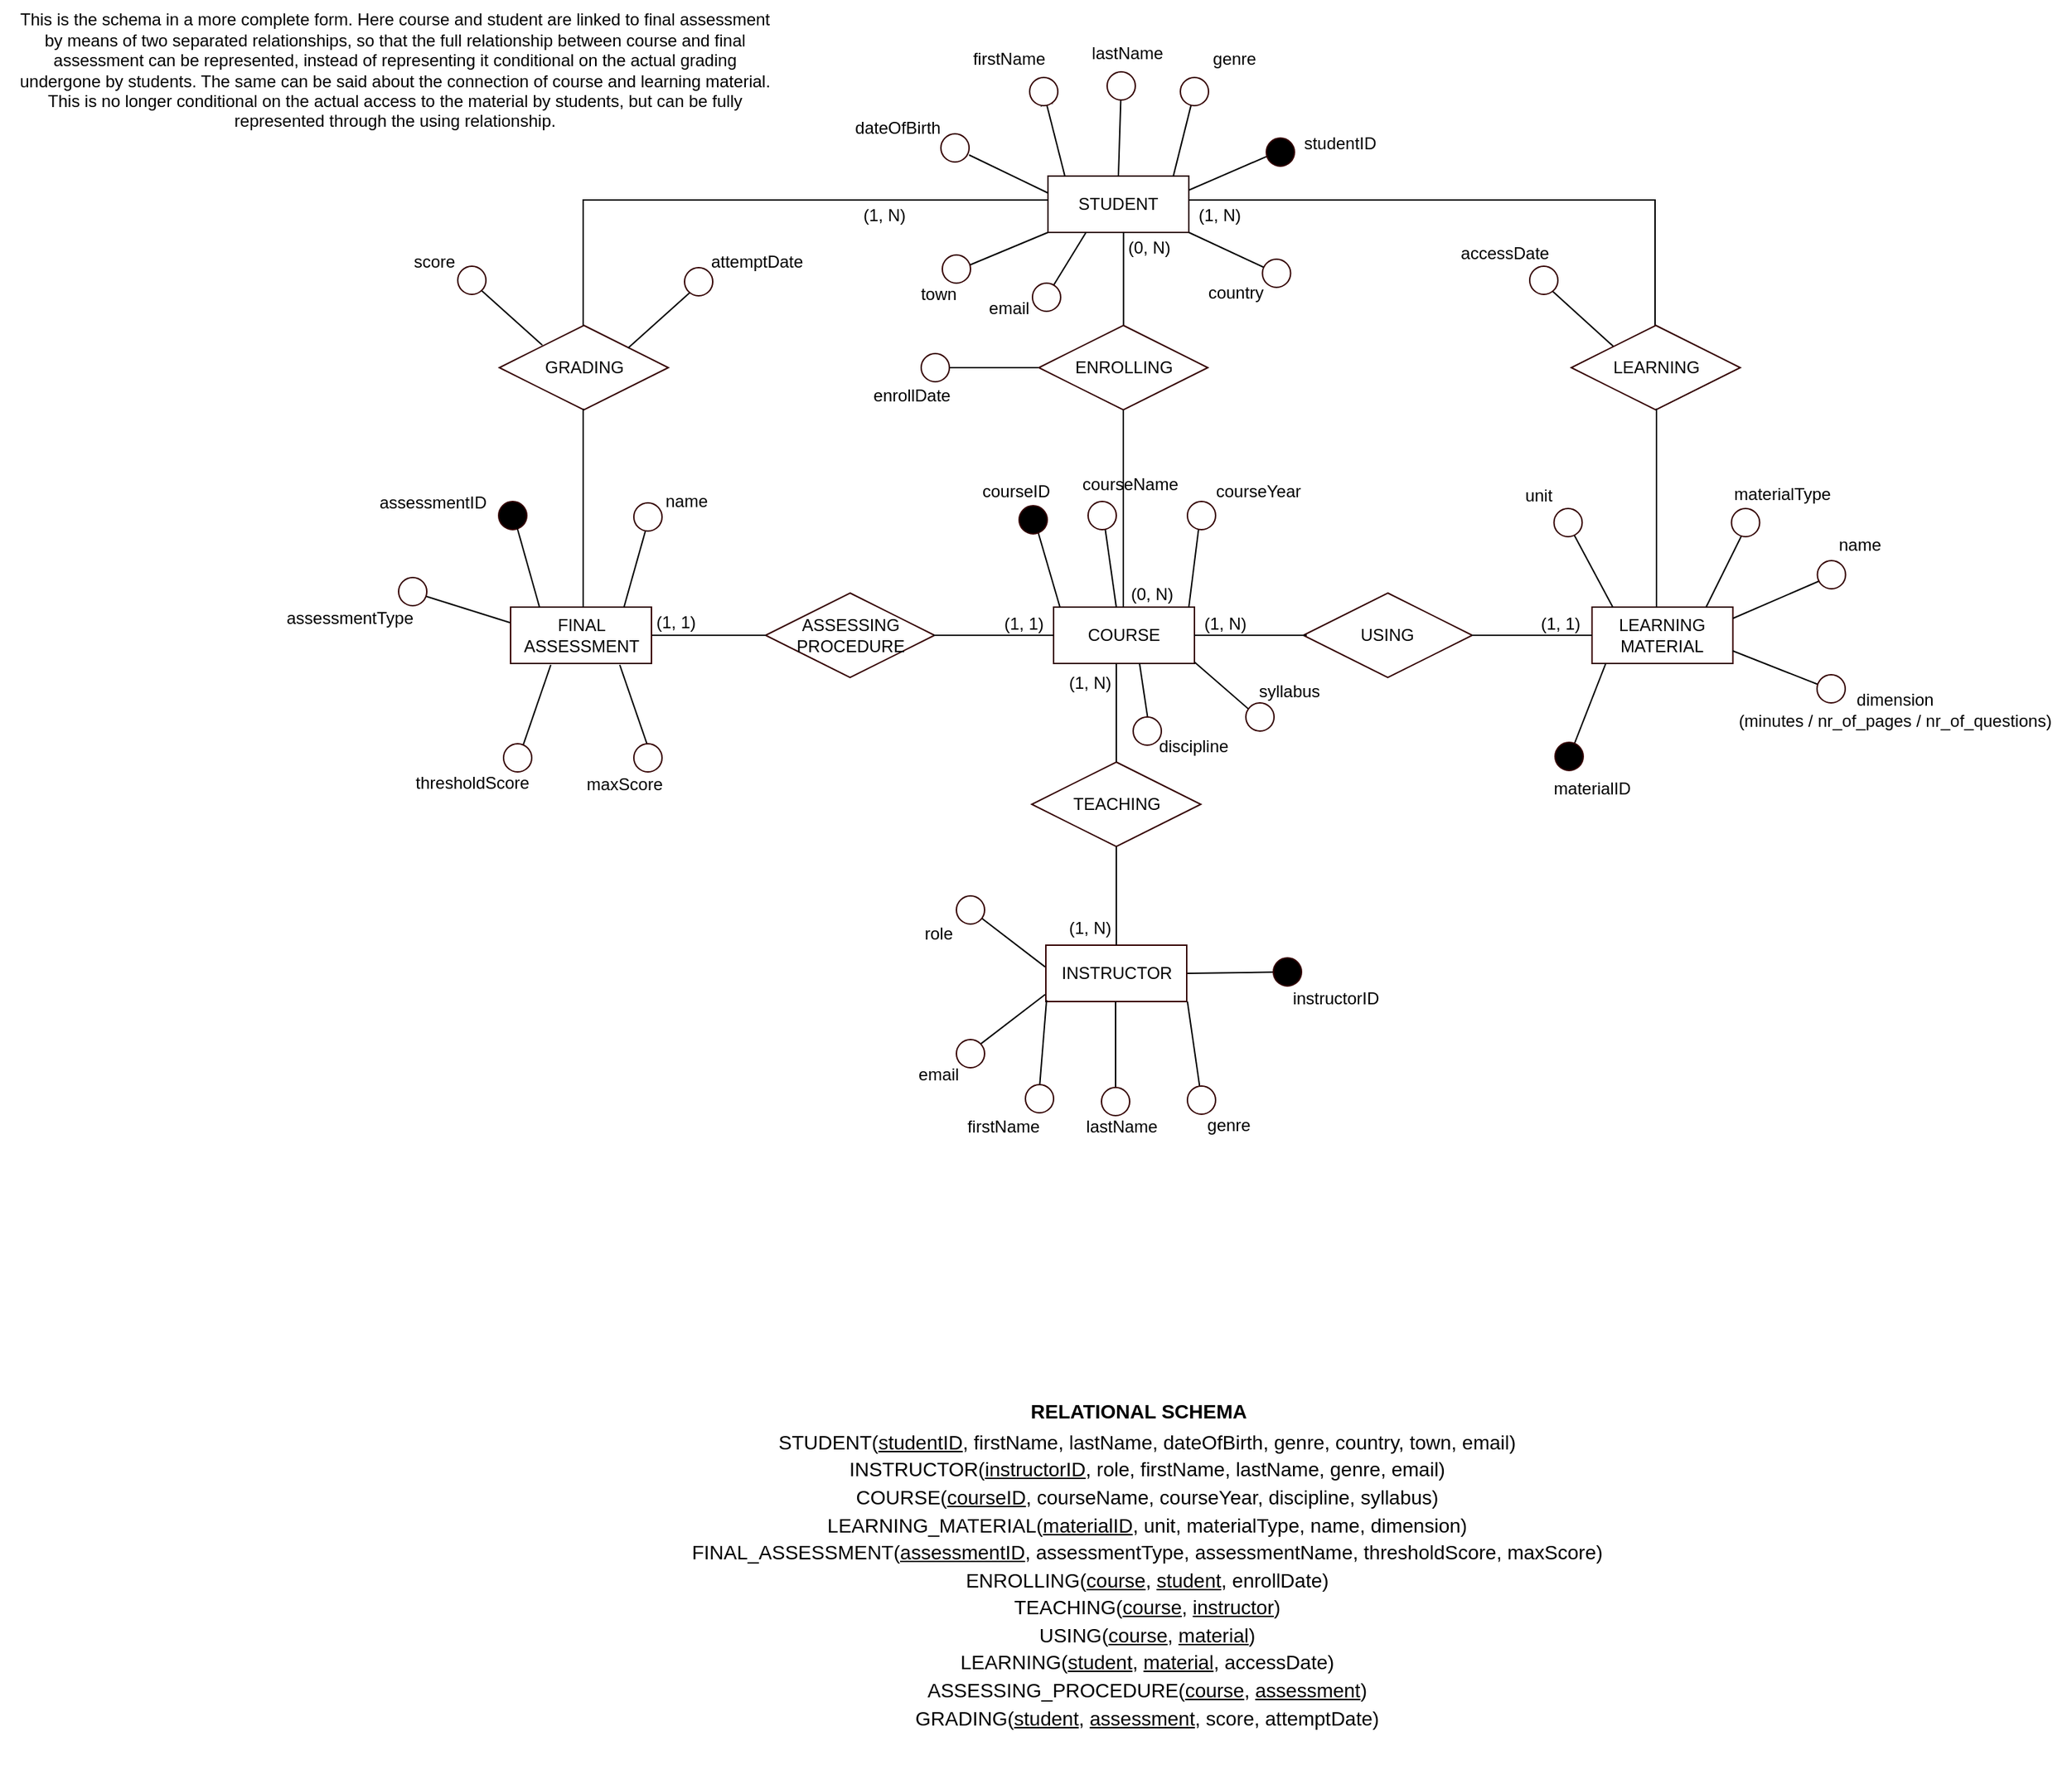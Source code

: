 <mxfile version="21.6.3" type="device">
  <diagram id="R2lEEEUBdFMjLlhIrx00" name="Page-1">
    <mxGraphModel dx="1874" dy="-2529" grid="1" gridSize="10" guides="1" tooltips="1" connect="1" arrows="1" fold="1" page="1" pageScale="1" pageWidth="850" pageHeight="1100" background="none" math="0" shadow="0" extFonts="Permanent Marker^https://fonts.googleapis.com/css?family=Permanent+Marker">
      <root>
        <mxCell id="0" />
        <mxCell id="1" parent="0" />
        <mxCell id="5ZSzfDrvXd6z9-84WiZO-423" value="&lt;p style=&quot;line-height: 140%;&quot;&gt;STUDENT(&lt;u&gt;studentID&lt;/u&gt;,&amp;nbsp;firstName, lastName, dateOfBirth, genre, country, town, email)&lt;br&gt;INSTRUCTOR(&lt;u&gt;instructorID&lt;/u&gt;, role, firstName, lastName, genre, email)&lt;br&gt;COURSE(&lt;u&gt;courseID&lt;/u&gt;,&amp;nbsp;courseName, courseYear, discipline, syllabus)&lt;br&gt;LEARNING_MATERIAL(&lt;u&gt;materialID&lt;/u&gt;, unit, materialType,&amp;nbsp;&lt;span style=&quot;border-color: var(--border-color);&quot;&gt;name&lt;/span&gt;, dimension)&lt;br&gt;FINAL_ASSESSMENT(&lt;u style=&quot;border-color: var(--border-color);&quot;&gt;assessmentID&lt;/u&gt;,&amp;nbsp;assessmentType, assessmentName, thresholdScore, maxScore)&lt;br style=&quot;border-color: var(--border-color);&quot;&gt;ENROLLING(&lt;u&gt;course&lt;/u&gt;, &lt;u&gt;student&lt;/u&gt;, enrollDate)&lt;br&gt;TEACHING(&lt;u style=&quot;border-color: var(--border-color);&quot;&gt;course&lt;/u&gt;,&amp;nbsp;&lt;u style=&quot;border-color: var(--border-color);&quot;&gt;instructor&lt;/u&gt;)&lt;br style=&quot;border-color: var(--border-color);&quot;&gt;USING(&lt;u style=&quot;border-color: var(--border-color);&quot;&gt;course&lt;/u&gt;,&amp;nbsp;&lt;u style=&quot;border-color: var(--border-color);&quot;&gt;material&lt;/u&gt;)&lt;br style=&quot;border-color: var(--border-color);&quot;&gt;LEARNING(&lt;u&gt;student&lt;/u&gt;,&amp;nbsp;&lt;u&gt;material&lt;/u&gt;, accessDate)&lt;br style=&quot;border-color: var(--border-color);&quot;&gt;ASSESSING_PROCEDURE(&lt;u style=&quot;border-color: var(--border-color);&quot;&gt;course&lt;/u&gt;,&amp;nbsp;&lt;u style=&quot;border-color: var(--border-color);&quot;&gt;assessment&lt;/u&gt;)&lt;br style=&quot;border-color: var(--border-color);&quot;&gt;GRADING(&lt;u&gt;student&lt;/u&gt;, &lt;u&gt;assessment&lt;/u&gt;, score, attemptDate)&lt;/p&gt;" style="text;html=1;align=center;verticalAlign=middle;resizable=0;points=[];autosize=1;strokeColor=none;fillColor=none;fontSize=14;" parent="1" vertex="1">
          <mxGeometry x="-316" y="4331" width="670" height="260" as="geometry" />
        </mxCell>
        <mxCell id="5ZSzfDrvXd6z9-84WiZO-424" value="&lt;b&gt;RELATIONAL SCHEMA&lt;/b&gt;" style="text;html=1;align=center;verticalAlign=middle;resizable=0;points=[];autosize=1;strokeColor=none;fillColor=none;fontSize=14;" parent="1" vertex="1">
          <mxGeometry x="-77" y="4326" width="180" height="30" as="geometry" />
        </mxCell>
        <mxCell id="jdJjMoXnhpKhU1enP921-1" value="FINAL ASSESSMENT" style="whiteSpace=wrap;html=1;align=center;shadow=0;sketch=0;fillStyle=solid;strokeColor=#330000;strokeWidth=1;fillColor=#FFFFFF;" parent="1" vertex="1">
          <mxGeometry x="-432.5" y="3770" width="100" height="40" as="geometry" />
        </mxCell>
        <mxCell id="jdJjMoXnhpKhU1enP921-2" value="STUDENT" style="whiteSpace=wrap;html=1;align=center;shadow=0;sketch=0;fillStyle=solid;strokeColor=#330000;strokeWidth=1;fillColor=#FFFFFF;" parent="1" vertex="1">
          <mxGeometry x="-51" y="3464" width="100" height="40" as="geometry" />
        </mxCell>
        <mxCell id="jdJjMoXnhpKhU1enP921-3" value="ASSESSING PROCEDURE" style="shape=rhombus;perimeter=rhombusPerimeter;whiteSpace=wrap;html=1;align=center;shadow=0;sketch=0;fillStyle=solid;strokeColor=#330000;strokeWidth=1;fillColor=#FFFFFF;" parent="1" vertex="1">
          <mxGeometry x="-251.5" y="3760" width="120" height="60" as="geometry" />
        </mxCell>
        <mxCell id="jdJjMoXnhpKhU1enP921-4" value="" style="endArrow=none;html=1;rounded=0;sourcePerimeterSpacing=0;" parent="1" edge="1">
          <mxGeometry relative="1" as="geometry">
            <mxPoint x="-251" y="3790" as="sourcePoint" />
            <mxPoint x="-332" y="3790" as="targetPoint" />
          </mxGeometry>
        </mxCell>
        <mxCell id="jdJjMoXnhpKhU1enP921-5" value="(1, 1)" style="resizable=0;html=1;align=left;verticalAlign=bottom;shadow=0;sketch=0;fillStyle=solid;strokeColor=#330000;strokeWidth=1;fillColor=#FFFFFF;" parent="jdJjMoXnhpKhU1enP921-4" connectable="0" vertex="1">
          <mxGeometry x="-1" relative="1" as="geometry">
            <mxPoint x="-80" y="-1" as="offset" />
          </mxGeometry>
        </mxCell>
        <mxCell id="jdJjMoXnhpKhU1enP921-6" value="COURSE" style="whiteSpace=wrap;html=1;align=center;shadow=0;sketch=0;fillStyle=solid;strokeColor=#330000;strokeWidth=1;fillColor=#FFFFFF;" parent="1" vertex="1">
          <mxGeometry x="-47" y="3770" width="100" height="40" as="geometry" />
        </mxCell>
        <mxCell id="jdJjMoXnhpKhU1enP921-7" value="" style="endArrow=none;html=1;rounded=0;" parent="1" edge="1">
          <mxGeometry relative="1" as="geometry">
            <mxPoint x="-132.5" y="3790" as="sourcePoint" />
            <mxPoint x="-47" y="3790" as="targetPoint" />
          </mxGeometry>
        </mxCell>
        <mxCell id="jdJjMoXnhpKhU1enP921-8" value="(1, 1)" style="resizable=0;html=1;align=left;verticalAlign=bottom;shadow=0;sketch=0;fillStyle=solid;strokeColor=#330000;strokeWidth=1;fillColor=#FFFFFF;" parent="jdJjMoXnhpKhU1enP921-7" connectable="0" vertex="1">
          <mxGeometry x="-1" relative="1" as="geometry">
            <mxPoint x="48" as="offset" />
          </mxGeometry>
        </mxCell>
        <mxCell id="jdJjMoXnhpKhU1enP921-9" value="" style="endArrow=none;html=1;rounded=0;" parent="1" edge="1">
          <mxGeometry width="50" height="50" relative="1" as="geometry">
            <mxPoint x="-11" y="3710" as="sourcePoint" />
            <mxPoint x="-2.5" y="3770" as="targetPoint" />
          </mxGeometry>
        </mxCell>
        <mxCell id="jdJjMoXnhpKhU1enP921-10" value="" style="ellipse;whiteSpace=wrap;html=1;aspect=fixed;shadow=0;sketch=0;fillStyle=solid;strokeColor=#330000;strokeWidth=1;fillColor=#FFFFFF;flipV=0;flipH=1;perimeterSpacing=0;" parent="1" vertex="1">
          <mxGeometry x="-22.5" y="3695" width="20" height="20" as="geometry" />
        </mxCell>
        <mxCell id="jdJjMoXnhpKhU1enP921-11" value="LEARNING MATERIAL" style="whiteSpace=wrap;html=1;align=center;shadow=0;sketch=0;fillStyle=solid;strokeColor=#330000;strokeWidth=1;fillColor=#FFFFFF;" parent="1" vertex="1">
          <mxGeometry x="335.25" y="3770" width="100" height="40" as="geometry" />
        </mxCell>
        <mxCell id="jdJjMoXnhpKhU1enP921-12" value="USING" style="shape=rhombus;perimeter=rhombusPerimeter;whiteSpace=wrap;html=1;align=center;shadow=0;sketch=0;fillStyle=solid;strokeColor=#330000;strokeWidth=1;fillColor=#FFFFFF;" parent="1" vertex="1">
          <mxGeometry x="130.25" y="3760" width="120" height="60" as="geometry" />
        </mxCell>
        <mxCell id="jdJjMoXnhpKhU1enP921-13" value="" style="endArrow=none;html=1;rounded=0;" parent="1" edge="1">
          <mxGeometry relative="1" as="geometry">
            <mxPoint x="52.75" y="3790" as="sourcePoint" />
            <mxPoint x="132.75" y="3790" as="targetPoint" />
          </mxGeometry>
        </mxCell>
        <mxCell id="jdJjMoXnhpKhU1enP921-14" value="(1, N)" style="resizable=0;html=1;align=left;verticalAlign=bottom;shadow=0;sketch=0;fillStyle=solid;strokeColor=#330000;strokeWidth=1;fillColor=#FFFFFF;" parent="jdJjMoXnhpKhU1enP921-13" connectable="0" vertex="1">
          <mxGeometry x="-1" relative="1" as="geometry">
            <mxPoint x="5" as="offset" />
          </mxGeometry>
        </mxCell>
        <mxCell id="jdJjMoXnhpKhU1enP921-15" value="" style="endArrow=none;html=1;rounded=0;" parent="1" edge="1">
          <mxGeometry relative="1" as="geometry">
            <mxPoint x="249.75" y="3790" as="sourcePoint" />
            <mxPoint x="335.25" y="3790" as="targetPoint" />
          </mxGeometry>
        </mxCell>
        <mxCell id="jdJjMoXnhpKhU1enP921-16" value="(1, 1)" style="resizable=0;html=1;align=left;verticalAlign=bottom;shadow=0;sketch=0;fillStyle=solid;strokeColor=#330000;strokeWidth=1;fillColor=#FFFFFF;" parent="jdJjMoXnhpKhU1enP921-15" connectable="0" vertex="1">
          <mxGeometry x="-1" relative="1" as="geometry">
            <mxPoint x="47" as="offset" />
          </mxGeometry>
        </mxCell>
        <mxCell id="jdJjMoXnhpKhU1enP921-19" value="materialType" style="text;html=1;align=center;verticalAlign=middle;resizable=0;points=[];autosize=1;strokeColor=none;fillColor=none;" parent="1" vertex="1">
          <mxGeometry x="425" y="3675" width="90" height="30" as="geometry" />
        </mxCell>
        <mxCell id="jdJjMoXnhpKhU1enP921-20" value="" style="edgeStyle=none;rounded=0;orthogonalLoop=1;jettySize=auto;html=1;exitX=0.75;exitY=0;exitDx=0;exitDy=0;endArrow=none;" parent="1" edge="1">
          <mxGeometry relative="1" as="geometry">
            <mxPoint x="500" y="3750" as="targetPoint" />
            <mxPoint x="435.25" y="3778" as="sourcePoint" />
          </mxGeometry>
        </mxCell>
        <mxCell id="jdJjMoXnhpKhU1enP921-21" value="" style="ellipse;whiteSpace=wrap;html=1;fillColor=#FFFFFF;strokeColor=#330000;shadow=0;sketch=0;fillStyle=solid;strokeWidth=1;" parent="1" vertex="1">
          <mxGeometry x="495.25" y="3737" width="20" height="20" as="geometry" />
        </mxCell>
        <mxCell id="jdJjMoXnhpKhU1enP921-23" value="name" style="text;html=1;align=center;verticalAlign=middle;resizable=0;points=[];autosize=1;strokeColor=none;fillColor=none;" parent="1" vertex="1">
          <mxGeometry x="500" y="3711" width="50" height="30" as="geometry" />
        </mxCell>
        <mxCell id="jdJjMoXnhpKhU1enP921-24" value="" style="endArrow=none;html=1;rounded=0;" parent="1" edge="1">
          <mxGeometry relative="1" as="geometry">
            <mxPoint x="2.66" y="3504" as="sourcePoint" />
            <mxPoint x="2.66" y="3580" as="targetPoint" />
          </mxGeometry>
        </mxCell>
        <mxCell id="jdJjMoXnhpKhU1enP921-25" value="(0, N)" style="resizable=0;html=1;align=left;verticalAlign=bottom;shadow=0;sketch=0;fillStyle=solid;strokeColor=#330000;strokeWidth=1;fillColor=#FFFFFF;" parent="jdJjMoXnhpKhU1enP921-24" connectable="0" vertex="1">
          <mxGeometry x="-1" relative="1" as="geometry">
            <mxPoint x="1" y="19" as="offset" />
          </mxGeometry>
        </mxCell>
        <mxCell id="jdJjMoXnhpKhU1enP921-26" value="" style="endArrow=none;html=1;rounded=0;entryX=0;entryY=0;entryDx=0;entryDy=0;exitX=1;exitY=0.25;exitDx=0;exitDy=0;" parent="1" source="jdJjMoXnhpKhU1enP921-2" edge="1">
          <mxGeometry width="50" height="50" relative="1" as="geometry">
            <mxPoint x="49" y="3485" as="sourcePoint" />
            <mxPoint x="106.929" y="3448.929" as="targetPoint" />
          </mxGeometry>
        </mxCell>
        <mxCell id="jdJjMoXnhpKhU1enP921-28" value="studentID" style="text;html=1;align=center;verticalAlign=middle;resizable=0;points=[];autosize=1;strokeColor=none;fillColor=none;flipV=1;" parent="1" vertex="1">
          <mxGeometry x="121.25" y="3425.55" width="70" height="30" as="geometry" />
        </mxCell>
        <mxCell id="jdJjMoXnhpKhU1enP921-37" value="dimension&lt;br style=&quot;border-color: var(--border-color);&quot;&gt;(minutes /&amp;nbsp;nr_of_pages / nr_of_questions)" style="text;html=1;align=center;verticalAlign=middle;resizable=0;points=[];autosize=1;strokeColor=none;fillColor=none;flipV=1;" parent="1" vertex="1">
          <mxGeometry x="425" y="3823" width="250" height="40" as="geometry" />
        </mxCell>
        <mxCell id="jdJjMoXnhpKhU1enP921-38" value="" style="edgeStyle=none;rounded=0;orthogonalLoop=1;jettySize=auto;html=1;exitX=0.75;exitY=0;exitDx=0;exitDy=0;endArrow=none;" parent="1" edge="1">
          <mxGeometry relative="1" as="geometry">
            <mxPoint x="501" y="3827.0" as="targetPoint" />
            <mxPoint x="435" y="3801.0" as="sourcePoint" />
          </mxGeometry>
        </mxCell>
        <mxCell id="jdJjMoXnhpKhU1enP921-45" value="" style="endArrow=none;html=1;rounded=0;" parent="1" edge="1">
          <mxGeometry width="50" height="50" relative="1" as="geometry">
            <mxPoint x="49" y="3770" as="sourcePoint" />
            <mxPoint x="56" y="3714" as="targetPoint" />
          </mxGeometry>
        </mxCell>
        <mxCell id="jdJjMoXnhpKhU1enP921-46" value="" style="ellipse;whiteSpace=wrap;html=1;aspect=fixed;shadow=0;sketch=0;fillStyle=solid;strokeColor=#330000;strokeWidth=1;fillColor=#FFFFFF;" parent="1" vertex="1">
          <mxGeometry x="48" y="3695" width="20" height="20" as="geometry" />
        </mxCell>
        <mxCell id="jdJjMoXnhpKhU1enP921-47" value="courseYear" style="text;html=1;align=center;verticalAlign=middle;resizable=0;points=[];autosize=1;strokeColor=none;fillColor=none;" parent="1" vertex="1">
          <mxGeometry x="58" y="3673" width="80" height="30" as="geometry" />
        </mxCell>
        <mxCell id="jdJjMoXnhpKhU1enP921-51" value="assessmentType" style="text;html=1;align=center;verticalAlign=middle;resizable=0;points=[];autosize=1;strokeColor=none;fillColor=none;" parent="1" vertex="1">
          <mxGeometry x="-602" y="3763" width="110" height="30" as="geometry" />
        </mxCell>
        <mxCell id="jdJjMoXnhpKhU1enP921-52" value="attemptDate" style="text;html=1;align=center;verticalAlign=middle;resizable=0;points=[];autosize=1;strokeColor=none;fillColor=none;" parent="1" vertex="1">
          <mxGeometry x="-303" y="3510" width="90" height="30" as="geometry" />
        </mxCell>
        <mxCell id="jdJjMoXnhpKhU1enP921-55" value="courseName" style="text;html=1;align=center;verticalAlign=middle;resizable=0;points=[];autosize=1;strokeColor=none;fillColor=none;" parent="1" vertex="1">
          <mxGeometry x="-38" y="3668" width="90" height="30" as="geometry" />
        </mxCell>
        <mxCell id="jdJjMoXnhpKhU1enP921-56" value="INSTRUCTOR" style="whiteSpace=wrap;html=1;align=center;shadow=0;sketch=0;fillStyle=solid;strokeColor=#330000;strokeWidth=1;fillColor=#FFFFFF;" parent="1" vertex="1">
          <mxGeometry x="-52.5" y="4010" width="100" height="40" as="geometry" />
        </mxCell>
        <mxCell id="jdJjMoXnhpKhU1enP921-57" value="TEACHING" style="shape=rhombus;perimeter=rhombusPerimeter;whiteSpace=wrap;html=1;align=center;shadow=0;sketch=0;fillStyle=solid;strokeColor=#330000;strokeWidth=1;fillColor=#FFFFFF;" parent="1" vertex="1">
          <mxGeometry x="-62.5" y="3880" width="120" height="60" as="geometry" />
        </mxCell>
        <mxCell id="jdJjMoXnhpKhU1enP921-58" value="" style="endArrow=none;html=1;rounded=0;" parent="1" edge="1">
          <mxGeometry relative="1" as="geometry">
            <mxPoint x="-2.5" y="3810" as="sourcePoint" />
            <mxPoint x="-2.5" y="3880" as="targetPoint" />
          </mxGeometry>
        </mxCell>
        <mxCell id="jdJjMoXnhpKhU1enP921-59" value="" style="endArrow=none;html=1;rounded=0;" parent="1" edge="1">
          <mxGeometry relative="1" as="geometry">
            <mxPoint x="-2.5" y="3940" as="sourcePoint" />
            <mxPoint x="-2.5" y="4010" as="targetPoint" />
          </mxGeometry>
        </mxCell>
        <mxCell id="jdJjMoXnhpKhU1enP921-62" value="syllabus" style="text;html=1;align=center;verticalAlign=middle;resizable=0;points=[];autosize=1;strokeColor=none;fillColor=none;" parent="1" vertex="1">
          <mxGeometry x="85" y="3815" width="70" height="30" as="geometry" />
        </mxCell>
        <mxCell id="jdJjMoXnhpKhU1enP921-63" value="firstName" style="text;html=1;align=center;verticalAlign=middle;resizable=0;points=[];autosize=1;strokeColor=none;fillColor=none;flipV=1;" parent="1" vertex="1">
          <mxGeometry x="-118" y="4124" width="70" height="30" as="geometry" />
        </mxCell>
        <mxCell id="jdJjMoXnhpKhU1enP921-64" value="" style="edgeStyle=none;rounded=0;orthogonalLoop=1;jettySize=auto;html=1;exitX=0.75;exitY=0;exitDx=0;exitDy=0;endArrow=none;" parent="1" edge="1">
          <mxGeometry relative="1" as="geometry">
            <mxPoint x="58.939" y="4073.138" as="targetPoint" />
            <mxPoint x="58" y="4073.975" as="sourcePoint" />
          </mxGeometry>
        </mxCell>
        <mxCell id="jdJjMoXnhpKhU1enP921-65" value="genre" style="text;html=1;align=center;verticalAlign=middle;resizable=0;points=[];autosize=1;strokeColor=none;fillColor=none;flipV=1;" parent="1" vertex="1">
          <mxGeometry x="52" y="4123" width="50" height="30" as="geometry" />
        </mxCell>
        <mxCell id="jdJjMoXnhpKhU1enP921-66" value="" style="edgeStyle=none;rounded=0;orthogonalLoop=1;jettySize=auto;html=1;endArrow=none;" parent="1" edge="1">
          <mxGeometry relative="1" as="geometry">
            <mxPoint x="-3" y="4114" as="targetPoint" />
            <mxPoint x="-3" y="4050" as="sourcePoint" />
          </mxGeometry>
        </mxCell>
        <mxCell id="jdJjMoXnhpKhU1enP921-67" value="" style="ellipse;whiteSpace=wrap;html=1;fillColor=#FFFFFF;strokeColor=#330000;shadow=0;sketch=0;fillStyle=solid;strokeWidth=1;flipV=1;" parent="1" vertex="1">
          <mxGeometry x="-13" y="4111" width="20" height="20" as="geometry" />
        </mxCell>
        <mxCell id="jdJjMoXnhpKhU1enP921-68" value="lastName" style="text;html=1;align=center;verticalAlign=middle;resizable=0;points=[];autosize=1;strokeColor=none;fillColor=none;flipV=1;" parent="1" vertex="1">
          <mxGeometry x="-34" y="4124" width="70" height="30" as="geometry" />
        </mxCell>
        <mxCell id="jdJjMoXnhpKhU1enP921-69" value="" style="edgeStyle=none;rounded=0;orthogonalLoop=1;jettySize=auto;html=1;exitX=0.75;exitY=0;exitDx=0;exitDy=0;endArrow=none;entryX=0;entryY=0;entryDx=0;entryDy=0;" parent="1" edge="1">
          <mxGeometry relative="1" as="geometry">
            <mxPoint x="-57.071" y="4111.929" as="targetPoint" />
            <mxPoint x="-52" y="4049" as="sourcePoint" />
          </mxGeometry>
        </mxCell>
        <mxCell id="jdJjMoXnhpKhU1enP921-70" value="" style="ellipse;whiteSpace=wrap;html=1;fillColor=#FFFFFF;strokeColor=#330000;shadow=0;sketch=0;fillStyle=solid;strokeWidth=1;flipV=1;" parent="1" vertex="1">
          <mxGeometry x="-67" y="4109" width="20" height="20" as="geometry" />
        </mxCell>
        <mxCell id="jdJjMoXnhpKhU1enP921-71" value="" style="edgeStyle=none;rounded=0;orthogonalLoop=1;jettySize=auto;html=1;exitX=0.75;exitY=0;exitDx=0;exitDy=0;endArrow=none;entryX=1;entryY=0;entryDx=0;entryDy=0;" parent="1" edge="1">
          <mxGeometry relative="1" as="geometry">
            <mxPoint x="57.071" y="4112.929" as="targetPoint" />
            <mxPoint x="48" y="4050" as="sourcePoint" />
          </mxGeometry>
        </mxCell>
        <mxCell id="jdJjMoXnhpKhU1enP921-72" value="" style="ellipse;whiteSpace=wrap;html=1;fillColor=#FFFFFF;strokeColor=#330000;shadow=0;sketch=0;fillStyle=solid;strokeWidth=1;flipV=1;" parent="1" vertex="1">
          <mxGeometry x="48" y="4110" width="20" height="20" as="geometry" />
        </mxCell>
        <mxCell id="jdJjMoXnhpKhU1enP921-73" value="(1, N)" style="resizable=0;html=1;align=left;verticalAlign=bottom;shadow=0;sketch=0;fillStyle=solid;strokeColor=#330000;strokeWidth=1;fillColor=#FFFFFF;" parent="1" connectable="0" vertex="1">
          <mxGeometry x="-38" y="3832" as="geometry" />
        </mxCell>
        <mxCell id="jdJjMoXnhpKhU1enP921-74" value="(1, N)" style="resizable=0;html=1;align=left;verticalAlign=bottom;shadow=0;sketch=0;fillStyle=solid;strokeColor=#330000;strokeWidth=1;fillColor=#FFFFFF;" parent="1" connectable="0" vertex="1">
          <mxGeometry x="-38" y="4006" as="geometry" />
        </mxCell>
        <mxCell id="jdJjMoXnhpKhU1enP921-75" style="edgeStyle=none;rounded=0;orthogonalLoop=1;jettySize=auto;html=1;" parent="1" edge="1">
          <mxGeometry relative="1" as="geometry">
            <mxPoint x="-54" y="3405" as="targetPoint" />
            <mxPoint x="-39" y="3464" as="sourcePoint" />
          </mxGeometry>
        </mxCell>
        <mxCell id="jdJjMoXnhpKhU1enP921-76" value="firstName" style="text;html=1;align=center;verticalAlign=middle;resizable=0;points=[];autosize=1;strokeColor=none;fillColor=none;" parent="1" vertex="1">
          <mxGeometry x="-114" y="3366" width="70" height="30" as="geometry" />
        </mxCell>
        <mxCell id="jdJjMoXnhpKhU1enP921-79" value="" style="ellipse;whiteSpace=wrap;html=1;fillColor=#FFFFFF;strokeColor=#330000;shadow=0;sketch=0;fillStyle=solid;strokeWidth=1;" parent="1" vertex="1">
          <mxGeometry x="-64" y="3394" width="20" height="20" as="geometry" />
        </mxCell>
        <mxCell id="jdJjMoXnhpKhU1enP921-80" value="genre" style="text;html=1;align=center;verticalAlign=middle;resizable=0;points=[];autosize=1;strokeColor=none;fillColor=none;" parent="1" vertex="1">
          <mxGeometry x="56" y="3366" width="50" height="30" as="geometry" />
        </mxCell>
        <mxCell id="jdJjMoXnhpKhU1enP921-81" value="" style="edgeStyle=none;rounded=0;orthogonalLoop=1;jettySize=auto;html=1;exitX=0.75;exitY=0;exitDx=0;exitDy=0;endArrow=none;" parent="1" edge="1">
          <mxGeometry relative="1" as="geometry">
            <mxPoint x="1" y="3400" as="targetPoint" />
            <mxPoint x="-1" y="3464" as="sourcePoint" />
          </mxGeometry>
        </mxCell>
        <mxCell id="jdJjMoXnhpKhU1enP921-82" value="" style="ellipse;whiteSpace=wrap;html=1;fillColor=#FFFFFF;strokeColor=#330000;shadow=0;sketch=0;fillStyle=solid;strokeWidth=1;" parent="1" vertex="1">
          <mxGeometry x="-9" y="3390" width="20" height="20" as="geometry" />
        </mxCell>
        <mxCell id="jdJjMoXnhpKhU1enP921-83" value="lastName" style="text;html=1;align=center;verticalAlign=middle;resizable=0;points=[];autosize=1;strokeColor=none;fillColor=none;" parent="1" vertex="1">
          <mxGeometry x="-30" y="3362" width="70" height="30" as="geometry" />
        </mxCell>
        <mxCell id="jdJjMoXnhpKhU1enP921-84" value="" style="endArrow=none;html=1;rounded=0;entryX=1;entryY=0.5;entryDx=0;entryDy=0;" parent="1" edge="1">
          <mxGeometry width="50" height="50" relative="1" as="geometry">
            <mxPoint x="-51" y="3476" as="sourcePoint" />
            <mxPoint x="-107" y="3449" as="targetPoint" />
          </mxGeometry>
        </mxCell>
        <mxCell id="jdJjMoXnhpKhU1enP921-85" value="" style="endArrow=none;html=1;rounded=0;" parent="1" edge="1">
          <mxGeometry width="50" height="50" relative="1" as="geometry">
            <mxPoint x="-51" y="3504" as="sourcePoint" />
            <mxPoint x="-111" y="3529" as="targetPoint" />
          </mxGeometry>
        </mxCell>
        <mxCell id="jdJjMoXnhpKhU1enP921-86" value="" style="ellipse;whiteSpace=wrap;html=1;fillColor=#FFFFFF;strokeColor=#330000;shadow=0;sketch=0;fillStyle=solid;strokeWidth=1;" parent="1" vertex="1">
          <mxGeometry x="-126" y="3520" width="20" height="20" as="geometry" />
        </mxCell>
        <mxCell id="jdJjMoXnhpKhU1enP921-87" value="" style="endArrow=none;html=1;rounded=0;entryX=-0.014;entryY=-0.133;entryDx=0;entryDy=0;entryPerimeter=0;" parent="1" edge="1">
          <mxGeometry width="50" height="50" relative="1" as="geometry">
            <mxPoint x="106.99" y="3531" as="sourcePoint" />
            <mxPoint x="49.0" y="3503.99" as="targetPoint" />
          </mxGeometry>
        </mxCell>
        <mxCell id="jdJjMoXnhpKhU1enP921-88" value="" style="ellipse;whiteSpace=wrap;html=1;fillColor=#FFFFFF;strokeColor=#330000;shadow=0;sketch=0;fillStyle=solid;strokeWidth=1;" parent="1" vertex="1">
          <mxGeometry x="101.25" y="3523" width="20" height="20" as="geometry" />
        </mxCell>
        <mxCell id="jdJjMoXnhpKhU1enP921-89" value="" style="ellipse;whiteSpace=wrap;html=1;fillColor=#FFFFFF;strokeColor=#330000;shadow=0;sketch=0;fillStyle=solid;strokeWidth=1;" parent="1" vertex="1">
          <mxGeometry x="-127" y="3434" width="20" height="20" as="geometry" />
        </mxCell>
        <mxCell id="jdJjMoXnhpKhU1enP921-90" value="dateOfBirth" style="text;html=1;align=center;verticalAlign=middle;resizable=0;points=[];autosize=1;strokeColor=none;fillColor=none;" parent="1" vertex="1">
          <mxGeometry x="-198" y="3415" width="80" height="30" as="geometry" />
        </mxCell>
        <mxCell id="jdJjMoXnhpKhU1enP921-91" value="town" style="text;html=1;align=center;verticalAlign=middle;resizable=0;points=[];autosize=1;strokeColor=none;fillColor=none;" parent="1" vertex="1">
          <mxGeometry x="-154" y="3533" width="50" height="30" as="geometry" />
        </mxCell>
        <mxCell id="jdJjMoXnhpKhU1enP921-92" value="country" style="text;html=1;align=center;verticalAlign=middle;resizable=0;points=[];autosize=1;strokeColor=none;fillColor=none;" parent="1" vertex="1">
          <mxGeometry x="52" y="3532" width="60" height="30" as="geometry" />
        </mxCell>
        <mxCell id="jdJjMoXnhpKhU1enP921-95" value="thresholdScore" style="text;html=1;align=center;verticalAlign=middle;resizable=0;points=[];autosize=1;strokeColor=none;fillColor=none;flipH=1;" parent="1" vertex="1">
          <mxGeometry x="-510" y="3880" width="100" height="30" as="geometry" />
        </mxCell>
        <mxCell id="jdJjMoXnhpKhU1enP921-96" value="" style="edgeStyle=none;rounded=0;orthogonalLoop=1;jettySize=auto;html=1;exitX=0.421;exitY=0.667;exitDx=0;exitDy=0;endArrow=none;exitPerimeter=0;" parent="1" edge="1">
          <mxGeometry relative="1" as="geometry">
            <mxPoint x="-332.98" y="3875.02" as="targetPoint" />
            <mxPoint x="-355.0" y="3811" as="sourcePoint" />
          </mxGeometry>
        </mxCell>
        <mxCell id="jdJjMoXnhpKhU1enP921-98" value="maxScore" style="text;html=1;align=center;verticalAlign=middle;resizable=0;points=[];autosize=1;strokeColor=none;fillColor=none;flipH=1;" parent="1" vertex="1">
          <mxGeometry x="-392" y="3881" width="80" height="30" as="geometry" />
        </mxCell>
        <mxCell id="jdJjMoXnhpKhU1enP921-103" value="accessDate" style="text;html=1;align=center;verticalAlign=middle;resizable=0;points=[];autosize=1;strokeColor=none;fillColor=none;" parent="1" vertex="1">
          <mxGeometry x="228.25" y="3504" width="90" height="30" as="geometry" />
        </mxCell>
        <mxCell id="jdJjMoXnhpKhU1enP921-105" value="" style="endArrow=none;html=1;rounded=0;" parent="1" source="jdJjMoXnhpKhU1enP921-108" edge="1">
          <mxGeometry width="50" height="50" relative="1" as="geometry">
            <mxPoint x="48.0" y="4030" as="sourcePoint" />
            <mxPoint x="121.0" y="4030" as="targetPoint" />
          </mxGeometry>
        </mxCell>
        <mxCell id="jdJjMoXnhpKhU1enP921-106" value="instructorID" style="text;html=1;align=center;verticalAlign=middle;resizable=0;points=[];autosize=1;strokeColor=none;fillColor=none;" parent="1" vertex="1">
          <mxGeometry x="113" y="4033" width="80" height="30" as="geometry" />
        </mxCell>
        <mxCell id="jdJjMoXnhpKhU1enP921-107" value="" style="endArrow=none;html=1;rounded=0;" parent="1" target="jdJjMoXnhpKhU1enP921-108" edge="1">
          <mxGeometry width="50" height="50" relative="1" as="geometry">
            <mxPoint x="48.0" y="4030" as="sourcePoint" />
            <mxPoint x="121.0" y="4030" as="targetPoint" />
          </mxGeometry>
        </mxCell>
        <mxCell id="jdJjMoXnhpKhU1enP921-108" value="" style="ellipse;whiteSpace=wrap;html=1;aspect=fixed;shadow=0;sketch=0;fillStyle=solid;strokeColor=#330000;strokeWidth=1;fillColor=#000000;" parent="1" vertex="1">
          <mxGeometry x="109" y="4019" width="20" height="20" as="geometry" />
        </mxCell>
        <mxCell id="jdJjMoXnhpKhU1enP921-111" value="" style="edgeStyle=none;rounded=0;orthogonalLoop=1;jettySize=auto;html=1;endArrow=none;exitX=0;exitY=0;exitDx=0;exitDy=0;" parent="1" edge="1" source="lw8G6hBCf1MP2IIUdEaj-1">
          <mxGeometry relative="1" as="geometry">
            <mxPoint x="302" y="3541" as="targetPoint" />
            <mxPoint x="347" y="3586" as="sourcePoint" />
          </mxGeometry>
        </mxCell>
        <mxCell id="jdJjMoXnhpKhU1enP921-113" value="" style="endArrow=none;html=1;rounded=0;" parent="1" edge="1">
          <mxGeometry relative="1" as="geometry">
            <mxPoint x="-381" y="3570" as="sourcePoint" />
            <mxPoint x="-51" y="3481" as="targetPoint" />
            <Array as="points">
              <mxPoint x="-381" y="3481" />
            </Array>
          </mxGeometry>
        </mxCell>
        <mxCell id="jdJjMoXnhpKhU1enP921-114" value="" style="endArrow=none;html=1;rounded=0;" parent="1" edge="1">
          <mxGeometry relative="1" as="geometry">
            <mxPoint x="380" y="3570" as="sourcePoint" />
            <mxPoint x="49" y="3481" as="targetPoint" />
            <Array as="points">
              <mxPoint x="380" y="3481" />
            </Array>
          </mxGeometry>
        </mxCell>
        <mxCell id="jdJjMoXnhpKhU1enP921-115" value="ENROLLING" style="shape=rhombus;perimeter=rhombusPerimeter;whiteSpace=wrap;html=1;align=center;shadow=0;sketch=0;fillStyle=solid;strokeColor=#330000;strokeWidth=1;fillColor=#FFFFFF;" parent="1" vertex="1">
          <mxGeometry x="-57.5" y="3570" width="120" height="60" as="geometry" />
        </mxCell>
        <mxCell id="jdJjMoXnhpKhU1enP921-116" value="" style="endArrow=none;html=1;rounded=0;" parent="1" edge="1">
          <mxGeometry relative="1" as="geometry">
            <mxPoint x="2.5" y="3630" as="sourcePoint" />
            <mxPoint x="2.5" y="3770" as="targetPoint" />
          </mxGeometry>
        </mxCell>
        <mxCell id="jdJjMoXnhpKhU1enP921-117" value="(0, N)" style="resizable=0;html=1;align=left;verticalAlign=bottom;shadow=0;sketch=0;fillStyle=solid;strokeColor=#330000;strokeWidth=1;fillColor=#FFFFFF;" parent="1" connectable="0" vertex="1">
          <mxGeometry x="5.66" y="3769" as="geometry" />
        </mxCell>
        <mxCell id="jdJjMoXnhpKhU1enP921-118" value="(1, N)" style="resizable=0;html=1;align=left;verticalAlign=bottom;shadow=0;sketch=0;fillStyle=solid;strokeColor=#330000;strokeWidth=1;fillColor=#FFFFFF;" parent="1" connectable="0" vertex="1">
          <mxGeometry x="53.75" y="3500" as="geometry" />
        </mxCell>
        <mxCell id="jdJjMoXnhpKhU1enP921-119" value="(1, N)" style="resizable=0;html=1;align=left;verticalAlign=bottom;shadow=0;sketch=0;fillStyle=solid;strokeColor=#330000;strokeWidth=1;fillColor=#FFFFFF;" parent="1" connectable="0" vertex="1">
          <mxGeometry x="-184.25" y="3500" as="geometry" />
        </mxCell>
        <mxCell id="jdJjMoXnhpKhU1enP921-122" value="score" style="text;html=1;align=center;verticalAlign=middle;resizable=0;points=[];autosize=1;strokeColor=none;fillColor=none;" parent="1" vertex="1">
          <mxGeometry x="-512" y="3510" width="50" height="30" as="geometry" />
        </mxCell>
        <mxCell id="jdJjMoXnhpKhU1enP921-128" value="" style="ellipse;whiteSpace=wrap;html=1;fillColor=#FFFFFF;strokeColor=#330000;shadow=0;sketch=0;fillStyle=solid;strokeWidth=1;" parent="1" vertex="1">
          <mxGeometry x="291" y="3528" width="20" height="20" as="geometry" />
        </mxCell>
        <mxCell id="jdJjMoXnhpKhU1enP921-135" value="" style="endArrow=none;html=1;rounded=0;" parent="1" edge="1">
          <mxGeometry width="50" height="50" relative="1" as="geometry">
            <mxPoint x="-58" y="3600" as="sourcePoint" />
            <mxPoint x="-131" y="3600" as="targetPoint" />
          </mxGeometry>
        </mxCell>
        <mxCell id="jdJjMoXnhpKhU1enP921-136" value="" style="ellipse;whiteSpace=wrap;html=1;fillColor=#FFFFFF;strokeColor=#330000;shadow=0;sketch=0;fillStyle=solid;strokeWidth=1;" parent="1" vertex="1">
          <mxGeometry x="-141" y="3590" width="20" height="20" as="geometry" />
        </mxCell>
        <mxCell id="jdJjMoXnhpKhU1enP921-137" value="enrollDate" style="text;html=1;align=center;verticalAlign=middle;resizable=0;points=[];autosize=1;strokeColor=none;fillColor=none;" parent="1" vertex="1">
          <mxGeometry x="-188" y="3605" width="80" height="30" as="geometry" />
        </mxCell>
        <mxCell id="jdJjMoXnhpKhU1enP921-138" value="" style="ellipse;whiteSpace=wrap;html=1;fillColor=#FFFFFF;strokeColor=#330000;shadow=0;sketch=0;fillStyle=solid;strokeWidth=1;" parent="1" vertex="1">
          <mxGeometry x="495" y="3818" width="20" height="20" as="geometry" />
        </mxCell>
        <mxCell id="jdJjMoXnhpKhU1enP921-143" value="" style="ellipse;whiteSpace=wrap;html=1;fillColor=#000000;strokeColor=#330000;shadow=0;sketch=0;fillStyle=solid;strokeWidth=1;" parent="1" vertex="1">
          <mxGeometry x="-441" y="3695" width="20" height="20" as="geometry" />
        </mxCell>
        <mxCell id="jdJjMoXnhpKhU1enP921-144" value="assessmentID" style="text;html=1;align=center;verticalAlign=middle;resizable=0;points=[];autosize=1;strokeColor=none;fillColor=none;" parent="1" vertex="1">
          <mxGeometry x="-538.5" y="3681" width="100" height="30" as="geometry" />
        </mxCell>
        <mxCell id="jdJjMoXnhpKhU1enP921-145" value="" style="edgeStyle=none;rounded=0;orthogonalLoop=1;jettySize=auto;html=1;endArrow=none;" parent="1" edge="1">
          <mxGeometry relative="1" as="geometry">
            <mxPoint x="-334" y="3706" as="targetPoint" />
            <mxPoint x="-352" y="3770" as="sourcePoint" />
          </mxGeometry>
        </mxCell>
        <mxCell id="jdJjMoXnhpKhU1enP921-146" value="" style="ellipse;whiteSpace=wrap;html=1;fillColor=#FFFFFF;strokeColor=#330000;shadow=0;sketch=0;fillStyle=solid;strokeWidth=1;" parent="1" vertex="1">
          <mxGeometry x="-345" y="3696" width="20" height="20" as="geometry" />
        </mxCell>
        <mxCell id="jdJjMoXnhpKhU1enP921-147" value="name" style="text;html=1;align=center;verticalAlign=middle;resizable=0;points=[];autosize=1;strokeColor=none;fillColor=none;" parent="1" vertex="1">
          <mxGeometry x="-333" y="3680" width="50" height="30" as="geometry" />
        </mxCell>
        <mxCell id="jdJjMoXnhpKhU1enP921-148" value="" style="endArrow=none;html=1;rounded=0;" parent="1" edge="1">
          <mxGeometry width="50" height="50" relative="1" as="geometry">
            <mxPoint x="-60" y="3710" as="sourcePoint" />
            <mxPoint x="-42.5" y="3770" as="targetPoint" />
          </mxGeometry>
        </mxCell>
        <mxCell id="jdJjMoXnhpKhU1enP921-149" value="" style="ellipse;whiteSpace=wrap;html=1;aspect=fixed;shadow=0;sketch=0;fillStyle=solid;strokeColor=#330000;strokeWidth=1;fillColor=#000000;flipV=0;flipH=1;perimeterSpacing=0;" parent="1" vertex="1">
          <mxGeometry x="-71.5" y="3698" width="20" height="20" as="geometry" />
        </mxCell>
        <mxCell id="jdJjMoXnhpKhU1enP921-150" value="courseID" style="text;html=1;align=center;verticalAlign=middle;resizable=0;points=[];autosize=1;strokeColor=none;fillColor=none;" parent="1" vertex="1">
          <mxGeometry x="-109" y="3673" width="70" height="30" as="geometry" />
        </mxCell>
        <mxCell id="jdJjMoXnhpKhU1enP921-151" value="" style="edgeStyle=none;rounded=0;orthogonalLoop=1;jettySize=auto;html=1;exitX=0.75;exitY=0;exitDx=0;exitDy=0;endArrow=none;" parent="1" edge="1">
          <mxGeometry relative="1" as="geometry">
            <mxPoint x="320" y="3874" as="targetPoint" />
            <mxPoint x="345" y="3810.0" as="sourcePoint" />
          </mxGeometry>
        </mxCell>
        <mxCell id="jdJjMoXnhpKhU1enP921-152" value="" style="ellipse;whiteSpace=wrap;html=1;fillColor=#000000;strokeColor=#330000;shadow=0;sketch=0;fillStyle=solid;strokeWidth=1;" parent="1" vertex="1">
          <mxGeometry x="309" y="3866" width="20" height="20" as="geometry" />
        </mxCell>
        <mxCell id="jdJjMoXnhpKhU1enP921-153" value="materialID" style="text;html=1;align=center;verticalAlign=middle;resizable=0;points=[];autosize=1;strokeColor=none;fillColor=none;" parent="1" vertex="1">
          <mxGeometry x="295" y="3884" width="80" height="30" as="geometry" />
        </mxCell>
        <mxCell id="jdJjMoXnhpKhU1enP921-156" value="" style="endArrow=none;html=1;rounded=0;exitX=0.25;exitY=1;exitDx=0;exitDy=0;" parent="1" edge="1">
          <mxGeometry width="50" height="50" relative="1" as="geometry">
            <mxPoint x="-24" y="3504" as="sourcePoint" />
            <mxPoint x="-51" y="3548" as="targetPoint" />
          </mxGeometry>
        </mxCell>
        <mxCell id="jdJjMoXnhpKhU1enP921-157" value="" style="ellipse;whiteSpace=wrap;html=1;fillColor=#FFFFFF;strokeColor=#330000;shadow=0;sketch=0;fillStyle=solid;strokeWidth=1;" parent="1" vertex="1">
          <mxGeometry x="-62" y="3540" width="20" height="20" as="geometry" />
        </mxCell>
        <mxCell id="jdJjMoXnhpKhU1enP921-158" value="email" style="text;html=1;align=center;verticalAlign=middle;resizable=0;points=[];autosize=1;strokeColor=none;fillColor=none;" parent="1" vertex="1">
          <mxGeometry x="-104" y="3543" width="50" height="30" as="geometry" />
        </mxCell>
        <mxCell id="jdJjMoXnhpKhU1enP921-161" value="email" style="text;html=1;align=center;verticalAlign=middle;resizable=0;points=[];autosize=1;strokeColor=none;fillColor=none;" parent="1" vertex="1">
          <mxGeometry x="-154" y="4087" width="50" height="30" as="geometry" />
        </mxCell>
        <mxCell id="jdJjMoXnhpKhU1enP921-162" value="This is the schema in a more complete form. Here course and student are linked to final assessment&lt;br&gt;by means of two separated relationships, so that the full relationship between course and final&lt;br&gt;assessment can be represented, instead of representing it conditional on the actual grading &lt;br&gt;undergone by&amp;nbsp;students. The same can be said about the connection of course and learning material.&lt;br&gt;This is no longer conditional on the actual access to the material by students, but can be fully&lt;br&gt;represented through the using relationship." style="text;html=1;align=center;verticalAlign=middle;resizable=0;points=[];autosize=1;strokeColor=none;fillColor=none;" parent="1" vertex="1">
          <mxGeometry x="-795" y="3339" width="560" height="100" as="geometry" />
        </mxCell>
        <mxCell id="jdJjMoXnhpKhU1enP921-168" value="" style="ellipse;whiteSpace=wrap;html=1;fillColor=#FFFFFF;strokeColor=#330000;shadow=0;sketch=0;fillStyle=solid;strokeWidth=1;flipH=1;" parent="1" vertex="1">
          <mxGeometry x="-345" y="3867" width="20" height="20" as="geometry" />
        </mxCell>
        <mxCell id="jdJjMoXnhpKhU1enP921-171" value="" style="edgeStyle=none;rounded=0;orthogonalLoop=1;jettySize=auto;html=1;exitX=0.75;exitY=0;exitDx=0;exitDy=0;endArrow=none;" parent="1" edge="1">
          <mxGeometry relative="1" as="geometry">
            <mxPoint x="320" y="3714" as="targetPoint" />
            <mxPoint x="350" y="3770" as="sourcePoint" />
          </mxGeometry>
        </mxCell>
        <mxCell id="jdJjMoXnhpKhU1enP921-170" value="" style="ellipse;whiteSpace=wrap;html=1;fillColor=#FFFFFF;strokeColor=#330000;shadow=0;sketch=0;fillStyle=solid;strokeWidth=1;" parent="1" vertex="1">
          <mxGeometry x="308.25" y="3700" width="20" height="20" as="geometry" />
        </mxCell>
        <mxCell id="jdJjMoXnhpKhU1enP921-172" value="unit" style="text;html=1;align=center;verticalAlign=middle;resizable=0;points=[];autosize=1;strokeColor=none;fillColor=none;" parent="1" vertex="1">
          <mxGeometry x="277" y="3676" width="40" height="30" as="geometry" />
        </mxCell>
        <mxCell id="jdJjMoXnhpKhU1enP921-174" value="" style="edgeStyle=none;rounded=0;orthogonalLoop=1;jettySize=auto;html=1;exitX=0.75;exitY=0;exitDx=0;exitDy=0;endArrow=none;" parent="1" edge="1">
          <mxGeometry relative="1" as="geometry">
            <mxPoint x="446" y="3710" as="targetPoint" />
            <mxPoint x="416.25" y="3770" as="sourcePoint" />
          </mxGeometry>
        </mxCell>
        <mxCell id="jdJjMoXnhpKhU1enP921-22" value="" style="ellipse;whiteSpace=wrap;html=1;fillColor=#FFFFFF;strokeColor=#330000;shadow=0;sketch=0;fillStyle=solid;strokeWidth=1;" parent="1" vertex="1">
          <mxGeometry x="434.25" y="3700" width="20" height="20" as="geometry" />
        </mxCell>
        <mxCell id="OGaQ_oBttGnZ5YZBewbE-24" value="" style="endArrow=none;html=1;rounded=0;exitX=1;exitY=1;exitDx=0;exitDy=0;" parent="1" edge="1">
          <mxGeometry width="50" height="50" relative="1" as="geometry">
            <mxPoint x="53" y="3809" as="sourcePoint" />
            <mxPoint x="99" y="3849" as="targetPoint" />
          </mxGeometry>
        </mxCell>
        <mxCell id="OGaQ_oBttGnZ5YZBewbE-25" value="" style="endArrow=none;html=1;rounded=0;" parent="1" edge="1">
          <mxGeometry width="50" height="50" relative="1" as="geometry">
            <mxPoint x="14" y="3810" as="sourcePoint" />
            <mxPoint x="20" y="3850" as="targetPoint" />
          </mxGeometry>
        </mxCell>
        <mxCell id="OGaQ_oBttGnZ5YZBewbE-26" value="" style="ellipse;whiteSpace=wrap;html=1;aspect=fixed;shadow=0;sketch=0;fillStyle=solid;strokeColor=#330000;strokeWidth=1;fillColor=#FFFFFF;" parent="1" vertex="1">
          <mxGeometry x="9.5" y="3848" width="20" height="20" as="geometry" />
        </mxCell>
        <mxCell id="OGaQ_oBttGnZ5YZBewbE-27" value="" style="ellipse;whiteSpace=wrap;html=1;aspect=fixed;shadow=0;sketch=0;fillStyle=solid;strokeColor=#330000;strokeWidth=1;fillColor=#FFFFFF;" parent="1" vertex="1">
          <mxGeometry x="89.5" y="3838" width="20" height="20" as="geometry" />
        </mxCell>
        <mxCell id="OGaQ_oBttGnZ5YZBewbE-28" value="discipline" style="text;html=1;align=center;verticalAlign=middle;resizable=0;points=[];autosize=1;strokeColor=none;fillColor=none;" parent="1" vertex="1">
          <mxGeometry x="17" y="3854" width="70" height="30" as="geometry" />
        </mxCell>
        <mxCell id="J7X_ivoShVY_DPnTFqE5-17" value="" style="endArrow=none;html=1;rounded=0;entryX=0.986;entryY=-0.019;entryDx=0;entryDy=0;entryPerimeter=0;" parent="1" edge="1">
          <mxGeometry width="50" height="50" relative="1" as="geometry">
            <mxPoint x="-53" y="4045" as="sourcePoint" />
            <mxPoint x="-105.7" y="4085.43" as="targetPoint" />
          </mxGeometry>
        </mxCell>
        <mxCell id="J7X_ivoShVY_DPnTFqE5-18" value="" style="ellipse;whiteSpace=wrap;html=1;aspect=fixed;shadow=0;sketch=0;fillStyle=solid;strokeColor=#330000;strokeWidth=1;fillColor=#FFFFFF;" parent="1" vertex="1">
          <mxGeometry x="-116" y="4077" width="20" height="20" as="geometry" />
        </mxCell>
        <mxCell id="J7X_ivoShVY_DPnTFqE5-19" value="" style="endArrow=none;html=1;rounded=0;entryX=0.986;entryY=-0.019;entryDx=0;entryDy=0;entryPerimeter=0;" parent="1" edge="1">
          <mxGeometry width="50" height="50" relative="1" as="geometry">
            <mxPoint x="-53" y="4025.43" as="sourcePoint" />
            <mxPoint x="-105.7" y="3985" as="targetPoint" />
          </mxGeometry>
        </mxCell>
        <mxCell id="J7X_ivoShVY_DPnTFqE5-20" value="" style="ellipse;whiteSpace=wrap;html=1;aspect=fixed;shadow=0;sketch=0;fillStyle=solid;strokeColor=#330000;strokeWidth=1;fillColor=#FFFFFF;" parent="1" vertex="1">
          <mxGeometry x="-116" y="3975" width="20" height="20" as="geometry" />
        </mxCell>
        <mxCell id="J7X_ivoShVY_DPnTFqE5-21" value="role" style="text;html=1;align=center;verticalAlign=middle;resizable=0;points=[];autosize=1;strokeColor=none;fillColor=none;" parent="1" vertex="1">
          <mxGeometry x="-149" y="3987" width="40" height="30" as="geometry" />
        </mxCell>
        <mxCell id="lw8G6hBCf1MP2IIUdEaj-1" value="LEARNING" style="shape=rhombus;perimeter=rhombusPerimeter;whiteSpace=wrap;html=1;align=center;shadow=0;sketch=0;fillStyle=solid;strokeColor=#330000;strokeWidth=1;fillColor=#FFFFFF;" vertex="1" parent="1">
          <mxGeometry x="320.5" y="3570" width="120" height="60" as="geometry" />
        </mxCell>
        <mxCell id="lw8G6hBCf1MP2IIUdEaj-4" value="" style="endArrow=none;html=1;rounded=0;" edge="1" parent="1">
          <mxGeometry width="50" height="50" relative="1" as="geometry">
            <mxPoint x="381" y="3629" as="sourcePoint" />
            <mxPoint x="381" y="3770" as="targetPoint" />
          </mxGeometry>
        </mxCell>
        <mxCell id="lw8G6hBCf1MP2IIUdEaj-6" value="" style="edgeStyle=none;rounded=0;orthogonalLoop=1;jettySize=auto;html=1;exitX=0.421;exitY=0.667;exitDx=0;exitDy=0;endArrow=none;exitPerimeter=0;" edge="1" parent="1">
          <mxGeometry relative="1" as="geometry">
            <mxPoint x="-426.0" y="3875.02" as="targetPoint" />
            <mxPoint x="-403.98" y="3811" as="sourcePoint" />
          </mxGeometry>
        </mxCell>
        <mxCell id="jdJjMoXnhpKhU1enP921-165" value="" style="ellipse;whiteSpace=wrap;html=1;fillColor=#FFFFFF;strokeColor=#330000;shadow=0;sketch=0;fillStyle=solid;strokeWidth=1;flipH=1;" parent="1" vertex="1">
          <mxGeometry x="-437.5" y="3867" width="20" height="20" as="geometry" />
        </mxCell>
        <mxCell id="lw8G6hBCf1MP2IIUdEaj-8" value="" style="edgeStyle=none;rounded=0;orthogonalLoop=1;jettySize=auto;html=1;exitX=0.421;exitY=0.667;exitDx=0;exitDy=0;endArrow=none;exitPerimeter=0;" edge="1" parent="1">
          <mxGeometry relative="1" as="geometry">
            <mxPoint x="-500" y="3760" as="targetPoint" />
            <mxPoint x="-432.98" y="3781" as="sourcePoint" />
          </mxGeometry>
        </mxCell>
        <mxCell id="jdJjMoXnhpKhU1enP921-50" value="" style="ellipse;whiteSpace=wrap;html=1;fillColor=#FFFFFF;strokeColor=#330000;shadow=0;sketch=0;fillStyle=solid;strokeWidth=1;" parent="1" vertex="1">
          <mxGeometry x="-512" y="3749" width="20" height="20" as="geometry" />
        </mxCell>
        <mxCell id="lw8G6hBCf1MP2IIUdEaj-10" value="" style="edgeStyle=none;rounded=0;orthogonalLoop=1;jettySize=auto;html=1;endArrow=none;" edge="1" parent="1">
          <mxGeometry relative="1" as="geometry">
            <mxPoint x="-430" y="3706" as="targetPoint" />
            <mxPoint x="-412" y="3770" as="sourcePoint" />
          </mxGeometry>
        </mxCell>
        <mxCell id="lw8G6hBCf1MP2IIUdEaj-11" value="GRADING" style="shape=rhombus;perimeter=rhombusPerimeter;whiteSpace=wrap;html=1;align=center;shadow=0;sketch=0;fillStyle=solid;strokeColor=#330000;strokeWidth=1;fillColor=#FFFFFF;" vertex="1" parent="1">
          <mxGeometry x="-440.5" y="3570" width="120" height="60" as="geometry" />
        </mxCell>
        <mxCell id="lw8G6hBCf1MP2IIUdEaj-12" value="" style="endArrow=none;html=1;rounded=0;" edge="1" parent="1">
          <mxGeometry width="50" height="50" relative="1" as="geometry">
            <mxPoint x="-381" y="3629" as="sourcePoint" />
            <mxPoint x="-381" y="3770" as="targetPoint" />
          </mxGeometry>
        </mxCell>
        <mxCell id="lw8G6hBCf1MP2IIUdEaj-13" value="" style="edgeStyle=none;rounded=0;orthogonalLoop=1;jettySize=auto;html=1;endArrow=none;exitX=0;exitY=0;exitDx=0;exitDy=0;" edge="1" parent="1">
          <mxGeometry relative="1" as="geometry">
            <mxPoint x="-459" y="3540" as="targetPoint" />
            <mxPoint x="-410" y="3584" as="sourcePoint" />
          </mxGeometry>
        </mxCell>
        <mxCell id="jdJjMoXnhpKhU1enP921-121" value="" style="ellipse;whiteSpace=wrap;html=1;fillColor=#FFFFFF;strokeColor=#330000;shadow=0;sketch=0;fillStyle=solid;strokeWidth=1;" parent="1" vertex="1">
          <mxGeometry x="-470" y="3528" width="20" height="20" as="geometry" />
        </mxCell>
        <mxCell id="lw8G6hBCf1MP2IIUdEaj-14" value="" style="edgeStyle=none;rounded=0;orthogonalLoop=1;jettySize=auto;html=1;endArrow=none;exitX=0;exitY=0;exitDx=0;exitDy=0;" edge="1" parent="1">
          <mxGeometry relative="1" as="geometry">
            <mxPoint x="-300" y="3542" as="targetPoint" />
            <mxPoint x="-349" y="3586" as="sourcePoint" />
          </mxGeometry>
        </mxCell>
        <mxCell id="jdJjMoXnhpKhU1enP921-53" value="" style="ellipse;whiteSpace=wrap;html=1;fillColor=#FFFFFF;strokeColor=#330000;shadow=0;sketch=0;fillStyle=solid;strokeWidth=1;" parent="1" vertex="1">
          <mxGeometry x="-309" y="3529" width="20" height="20" as="geometry" />
        </mxCell>
        <mxCell id="lw8G6hBCf1MP2IIUdEaj-15" value="" style="edgeStyle=none;rounded=0;orthogonalLoop=1;jettySize=auto;html=1;exitX=0.922;exitY=-0.006;exitDx=0;exitDy=0;endArrow=none;exitPerimeter=0;" edge="1" parent="1">
          <mxGeometry relative="1" as="geometry">
            <mxPoint x="52" y="3408" as="targetPoint" />
            <mxPoint x="38" y="3464" as="sourcePoint" />
          </mxGeometry>
        </mxCell>
        <mxCell id="jdJjMoXnhpKhU1enP921-78" value="" style="ellipse;whiteSpace=wrap;html=1;fillColor=#FFFFFF;strokeColor=#330000;shadow=0;sketch=0;fillStyle=solid;strokeWidth=1;" parent="1" vertex="1">
          <mxGeometry x="43" y="3394" width="20" height="20" as="geometry" />
        </mxCell>
        <mxCell id="lw8G6hBCf1MP2IIUdEaj-16" value="" style="ellipse;whiteSpace=wrap;html=1;aspect=fixed;shadow=0;sketch=0;fillStyle=solid;strokeColor=#330000;strokeWidth=1;fillColor=#000000;flipV=1;" vertex="1" parent="1">
          <mxGeometry x="104" y="3437" width="20" height="20" as="geometry" />
        </mxCell>
      </root>
    </mxGraphModel>
  </diagram>
</mxfile>
